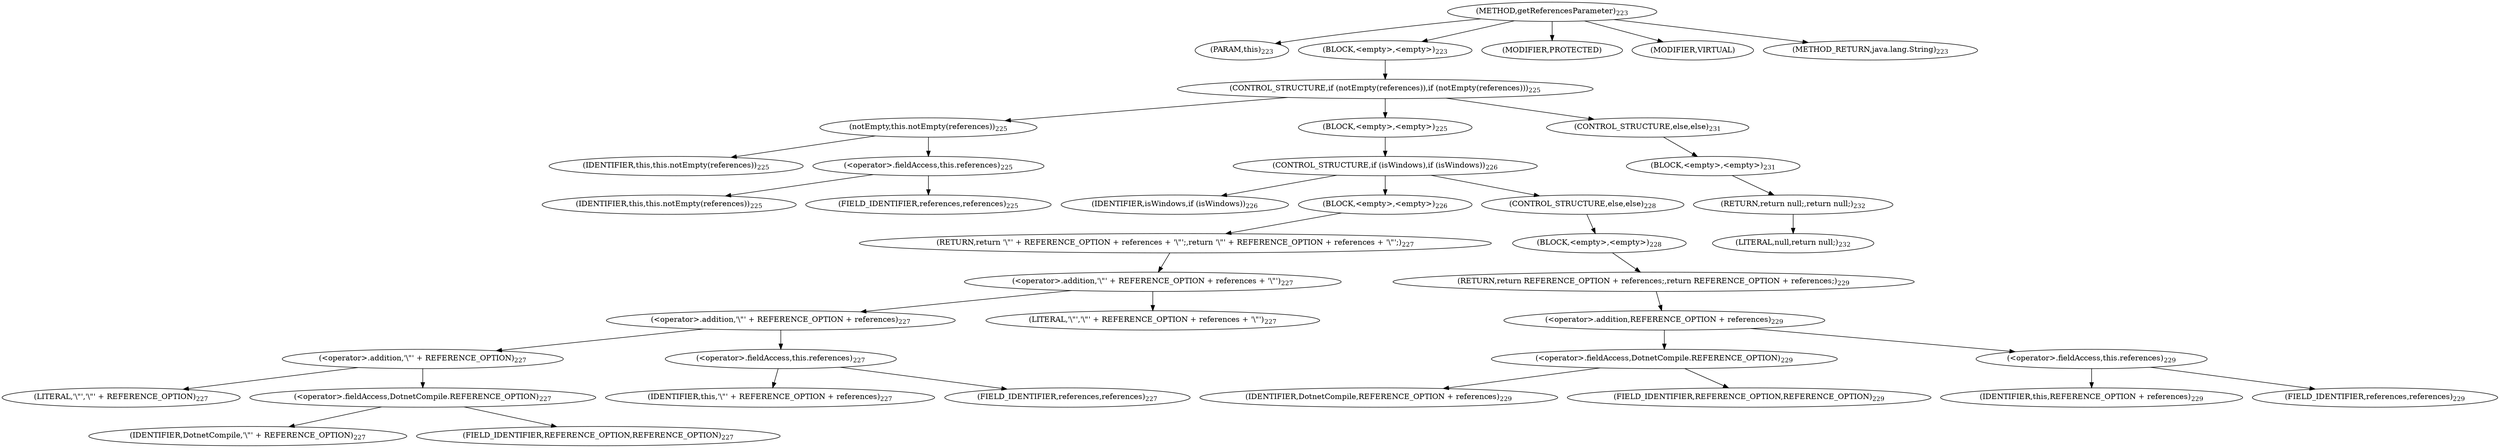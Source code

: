 digraph "getReferencesParameter" {  
"321" [label = <(METHOD,getReferencesParameter)<SUB>223</SUB>> ]
"8" [label = <(PARAM,this)<SUB>223</SUB>> ]
"322" [label = <(BLOCK,&lt;empty&gt;,&lt;empty&gt;)<SUB>223</SUB>> ]
"323" [label = <(CONTROL_STRUCTURE,if (notEmpty(references)),if (notEmpty(references)))<SUB>225</SUB>> ]
"324" [label = <(notEmpty,this.notEmpty(references))<SUB>225</SUB>> ]
"7" [label = <(IDENTIFIER,this,this.notEmpty(references))<SUB>225</SUB>> ]
"325" [label = <(&lt;operator&gt;.fieldAccess,this.references)<SUB>225</SUB>> ]
"326" [label = <(IDENTIFIER,this,this.notEmpty(references))<SUB>225</SUB>> ]
"327" [label = <(FIELD_IDENTIFIER,references,references)<SUB>225</SUB>> ]
"328" [label = <(BLOCK,&lt;empty&gt;,&lt;empty&gt;)<SUB>225</SUB>> ]
"329" [label = <(CONTROL_STRUCTURE,if (isWindows),if (isWindows))<SUB>226</SUB>> ]
"330" [label = <(IDENTIFIER,isWindows,if (isWindows))<SUB>226</SUB>> ]
"331" [label = <(BLOCK,&lt;empty&gt;,&lt;empty&gt;)<SUB>226</SUB>> ]
"332" [label = <(RETURN,return '\&quot;' + REFERENCE_OPTION + references + '\&quot;';,return '\&quot;' + REFERENCE_OPTION + references + '\&quot;';)<SUB>227</SUB>> ]
"333" [label = <(&lt;operator&gt;.addition,'\&quot;' + REFERENCE_OPTION + references + '\&quot;')<SUB>227</SUB>> ]
"334" [label = <(&lt;operator&gt;.addition,'\&quot;' + REFERENCE_OPTION + references)<SUB>227</SUB>> ]
"335" [label = <(&lt;operator&gt;.addition,'\&quot;' + REFERENCE_OPTION)<SUB>227</SUB>> ]
"336" [label = <(LITERAL,'\&quot;','\&quot;' + REFERENCE_OPTION)<SUB>227</SUB>> ]
"337" [label = <(&lt;operator&gt;.fieldAccess,DotnetCompile.REFERENCE_OPTION)<SUB>227</SUB>> ]
"338" [label = <(IDENTIFIER,DotnetCompile,'\&quot;' + REFERENCE_OPTION)<SUB>227</SUB>> ]
"339" [label = <(FIELD_IDENTIFIER,REFERENCE_OPTION,REFERENCE_OPTION)<SUB>227</SUB>> ]
"340" [label = <(&lt;operator&gt;.fieldAccess,this.references)<SUB>227</SUB>> ]
"341" [label = <(IDENTIFIER,this,'\&quot;' + REFERENCE_OPTION + references)<SUB>227</SUB>> ]
"342" [label = <(FIELD_IDENTIFIER,references,references)<SUB>227</SUB>> ]
"343" [label = <(LITERAL,'\&quot;','\&quot;' + REFERENCE_OPTION + references + '\&quot;')<SUB>227</SUB>> ]
"344" [label = <(CONTROL_STRUCTURE,else,else)<SUB>228</SUB>> ]
"345" [label = <(BLOCK,&lt;empty&gt;,&lt;empty&gt;)<SUB>228</SUB>> ]
"346" [label = <(RETURN,return REFERENCE_OPTION + references;,return REFERENCE_OPTION + references;)<SUB>229</SUB>> ]
"347" [label = <(&lt;operator&gt;.addition,REFERENCE_OPTION + references)<SUB>229</SUB>> ]
"348" [label = <(&lt;operator&gt;.fieldAccess,DotnetCompile.REFERENCE_OPTION)<SUB>229</SUB>> ]
"349" [label = <(IDENTIFIER,DotnetCompile,REFERENCE_OPTION + references)<SUB>229</SUB>> ]
"350" [label = <(FIELD_IDENTIFIER,REFERENCE_OPTION,REFERENCE_OPTION)<SUB>229</SUB>> ]
"351" [label = <(&lt;operator&gt;.fieldAccess,this.references)<SUB>229</SUB>> ]
"352" [label = <(IDENTIFIER,this,REFERENCE_OPTION + references)<SUB>229</SUB>> ]
"353" [label = <(FIELD_IDENTIFIER,references,references)<SUB>229</SUB>> ]
"354" [label = <(CONTROL_STRUCTURE,else,else)<SUB>231</SUB>> ]
"355" [label = <(BLOCK,&lt;empty&gt;,&lt;empty&gt;)<SUB>231</SUB>> ]
"356" [label = <(RETURN,return null;,return null;)<SUB>232</SUB>> ]
"357" [label = <(LITERAL,null,return null;)<SUB>232</SUB>> ]
"358" [label = <(MODIFIER,PROTECTED)> ]
"359" [label = <(MODIFIER,VIRTUAL)> ]
"360" [label = <(METHOD_RETURN,java.lang.String)<SUB>223</SUB>> ]
  "321" -> "8" 
  "321" -> "322" 
  "321" -> "358" 
  "321" -> "359" 
  "321" -> "360" 
  "322" -> "323" 
  "323" -> "324" 
  "323" -> "328" 
  "323" -> "354" 
  "324" -> "7" 
  "324" -> "325" 
  "325" -> "326" 
  "325" -> "327" 
  "328" -> "329" 
  "329" -> "330" 
  "329" -> "331" 
  "329" -> "344" 
  "331" -> "332" 
  "332" -> "333" 
  "333" -> "334" 
  "333" -> "343" 
  "334" -> "335" 
  "334" -> "340" 
  "335" -> "336" 
  "335" -> "337" 
  "337" -> "338" 
  "337" -> "339" 
  "340" -> "341" 
  "340" -> "342" 
  "344" -> "345" 
  "345" -> "346" 
  "346" -> "347" 
  "347" -> "348" 
  "347" -> "351" 
  "348" -> "349" 
  "348" -> "350" 
  "351" -> "352" 
  "351" -> "353" 
  "354" -> "355" 
  "355" -> "356" 
  "356" -> "357" 
}
